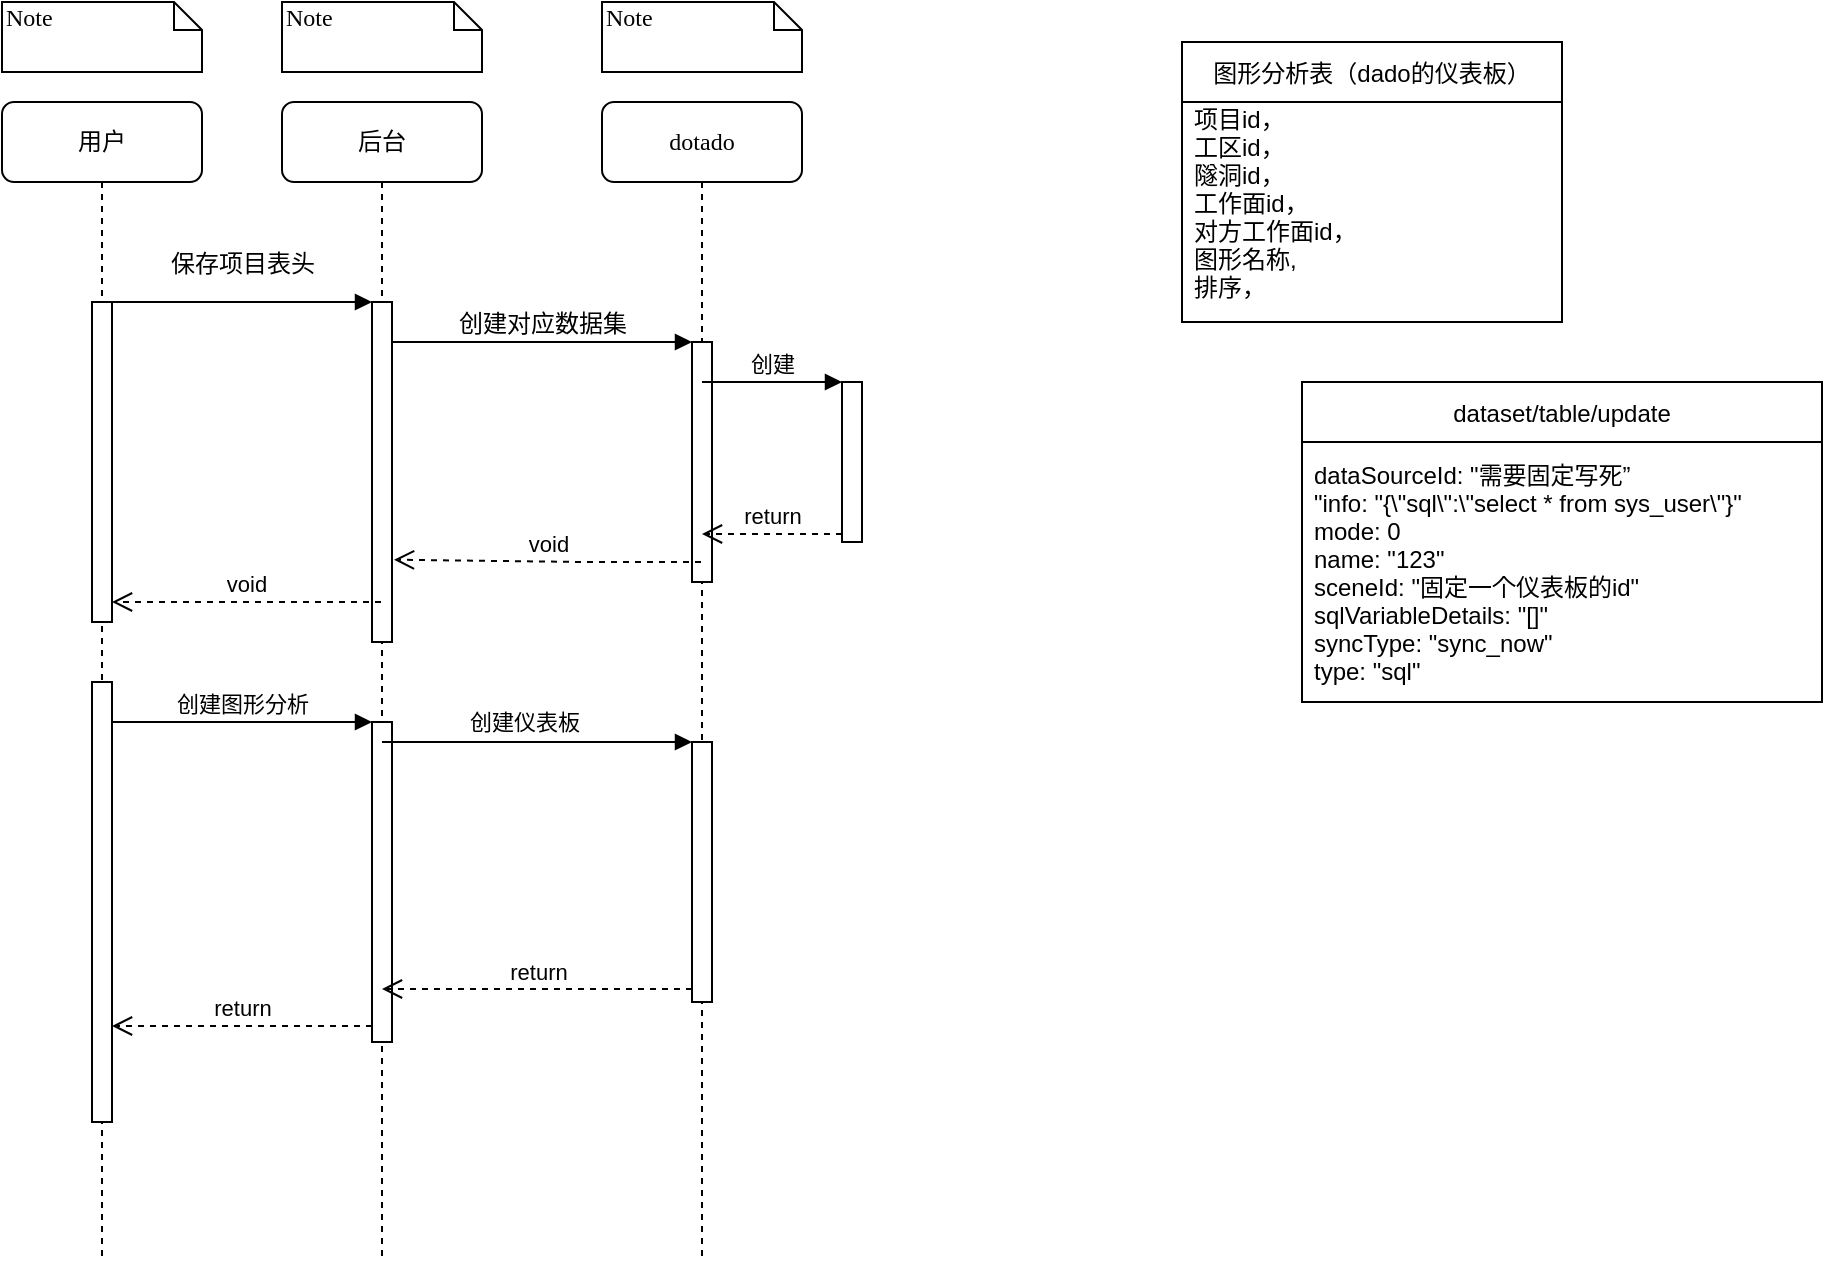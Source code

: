 <mxfile version="20.2.3" type="github">
  <diagram name="Page-1" id="13e1069c-82ec-6db2-03f1-153e76fe0fe0">
    <mxGraphModel dx="1422" dy="786" grid="1" gridSize="10" guides="1" tooltips="1" connect="1" arrows="1" fold="1" page="1" pageScale="1" pageWidth="1100" pageHeight="850" background="none" math="0" shadow="0">
      <root>
        <mxCell id="0" />
        <mxCell id="1" parent="0" />
        <mxCell id="7baba1c4bc27f4b0-2" value="后台" style="shape=umlLifeline;perimeter=lifelinePerimeter;whiteSpace=wrap;html=1;container=1;collapsible=0;recursiveResize=0;outlineConnect=0;rounded=1;shadow=0;comic=0;labelBackgroundColor=none;strokeWidth=1;fontFamily=Verdana;fontSize=12;align=center;" parent="1" vertex="1">
          <mxGeometry x="240" y="80" width="100" height="580" as="geometry" />
        </mxCell>
        <mxCell id="7baba1c4bc27f4b0-10" value="" style="html=1;points=[];perimeter=orthogonalPerimeter;rounded=0;shadow=0;comic=0;labelBackgroundColor=none;strokeWidth=1;fontFamily=Verdana;fontSize=12;align=center;" parent="7baba1c4bc27f4b0-2" vertex="1">
          <mxGeometry x="45" y="100" width="10" height="170" as="geometry" />
        </mxCell>
        <mxCell id="bvKuU-CIY2iO5g7exUE1-10" value="" style="html=1;points=[];perimeter=orthogonalPerimeter;" parent="7baba1c4bc27f4b0-2" vertex="1">
          <mxGeometry x="45" y="310" width="10" height="160" as="geometry" />
        </mxCell>
        <mxCell id="7baba1c4bc27f4b0-3" value="dotado" style="shape=umlLifeline;perimeter=lifelinePerimeter;whiteSpace=wrap;html=1;container=1;collapsible=0;recursiveResize=0;outlineConnect=0;rounded=1;shadow=0;comic=0;labelBackgroundColor=none;strokeWidth=1;fontFamily=Verdana;fontSize=12;align=center;" parent="1" vertex="1">
          <mxGeometry x="400" y="80" width="100" height="580" as="geometry" />
        </mxCell>
        <mxCell id="7baba1c4bc27f4b0-13" value="" style="html=1;points=[];perimeter=orthogonalPerimeter;rounded=0;shadow=0;comic=0;labelBackgroundColor=none;strokeWidth=1;fontFamily=Verdana;fontSize=12;align=center;" parent="7baba1c4bc27f4b0-3" vertex="1">
          <mxGeometry x="45" y="120" width="10" height="120" as="geometry" />
        </mxCell>
        <mxCell id="bvKuU-CIY2iO5g7exUE1-15" value="" style="html=1;points=[];perimeter=orthogonalPerimeter;" parent="7baba1c4bc27f4b0-3" vertex="1">
          <mxGeometry x="45" y="320" width="10" height="130" as="geometry" />
        </mxCell>
        <mxCell id="7baba1c4bc27f4b0-8" value="用户" style="shape=umlLifeline;perimeter=lifelinePerimeter;whiteSpace=wrap;html=1;container=1;collapsible=0;recursiveResize=0;outlineConnect=0;rounded=1;shadow=0;comic=0;labelBackgroundColor=none;strokeWidth=1;fontFamily=Verdana;fontSize=12;align=center;" parent="1" vertex="1">
          <mxGeometry x="100" y="80" width="100" height="580" as="geometry" />
        </mxCell>
        <mxCell id="7baba1c4bc27f4b0-9" value="" style="html=1;points=[];perimeter=orthogonalPerimeter;rounded=0;shadow=0;comic=0;labelBackgroundColor=none;strokeWidth=1;fontFamily=Verdana;fontSize=12;align=center;" parent="7baba1c4bc27f4b0-8" vertex="1">
          <mxGeometry x="45" y="100" width="10" height="160" as="geometry" />
        </mxCell>
        <mxCell id="bvKuU-CIY2iO5g7exUE1-7" value="" style="html=1;points=[];perimeter=orthogonalPerimeter;" parent="7baba1c4bc27f4b0-8" vertex="1">
          <mxGeometry x="45" y="290" width="10" height="220" as="geometry" />
        </mxCell>
        <mxCell id="7baba1c4bc27f4b0-11" value="保存项目表头" style="html=1;verticalAlign=bottom;endArrow=block;entryX=0;entryY=0;labelBackgroundColor=none;fontFamily=Verdana;fontSize=12;edgeStyle=elbowEdgeStyle;elbow=vertical;" parent="1" source="7baba1c4bc27f4b0-9" target="7baba1c4bc27f4b0-10" edge="1">
          <mxGeometry y="10" relative="1" as="geometry">
            <mxPoint x="220" y="190" as="sourcePoint" />
            <mxPoint as="offset" />
          </mxGeometry>
        </mxCell>
        <mxCell id="7baba1c4bc27f4b0-14" value="创建对应数据集" style="html=1;verticalAlign=bottom;endArrow=block;entryX=0;entryY=0;labelBackgroundColor=none;fontFamily=Verdana;fontSize=12;edgeStyle=elbowEdgeStyle;elbow=vertical;" parent="1" source="7baba1c4bc27f4b0-10" target="7baba1c4bc27f4b0-13" edge="1">
          <mxGeometry relative="1" as="geometry">
            <mxPoint x="370" y="200" as="sourcePoint" />
            <mxPoint as="offset" />
          </mxGeometry>
        </mxCell>
        <mxCell id="7baba1c4bc27f4b0-40" value="Note" style="shape=note;whiteSpace=wrap;html=1;size=14;verticalAlign=top;align=left;spacingTop=-6;rounded=0;shadow=0;comic=0;labelBackgroundColor=none;strokeWidth=1;fontFamily=Verdana;fontSize=12" parent="1" vertex="1">
          <mxGeometry x="100" y="30" width="100" height="35" as="geometry" />
        </mxCell>
        <mxCell id="7baba1c4bc27f4b0-41" value="Note" style="shape=note;whiteSpace=wrap;html=1;size=14;verticalAlign=top;align=left;spacingTop=-6;rounded=0;shadow=0;comic=0;labelBackgroundColor=none;strokeWidth=1;fontFamily=Verdana;fontSize=12" parent="1" vertex="1">
          <mxGeometry x="240" y="30" width="100" height="35" as="geometry" />
        </mxCell>
        <mxCell id="7baba1c4bc27f4b0-42" value="Note" style="shape=note;whiteSpace=wrap;html=1;size=14;verticalAlign=top;align=left;spacingTop=-6;rounded=0;shadow=0;comic=0;labelBackgroundColor=none;strokeWidth=1;fontFamily=Verdana;fontSize=12" parent="1" vertex="1">
          <mxGeometry x="400" y="30" width="100" height="35" as="geometry" />
        </mxCell>
        <mxCell id="bvKuU-CIY2iO5g7exUE1-5" value="void" style="html=1;verticalAlign=bottom;endArrow=open;dashed=1;endSize=8;rounded=0;entryX=1.1;entryY=0.758;entryDx=0;entryDy=0;entryPerimeter=0;" parent="1" source="7baba1c4bc27f4b0-3" target="7baba1c4bc27f4b0-10" edge="1">
          <mxGeometry relative="1" as="geometry">
            <mxPoint x="440" y="270" as="sourcePoint" />
            <mxPoint x="360" y="270" as="targetPoint" />
            <Array as="points">
              <mxPoint x="390" y="310" />
            </Array>
          </mxGeometry>
        </mxCell>
        <mxCell id="bvKuU-CIY2iO5g7exUE1-11" value="创建图形分析" style="html=1;verticalAlign=bottom;endArrow=block;entryX=0;entryY=0;rounded=0;" parent="1" source="bvKuU-CIY2iO5g7exUE1-7" target="bvKuU-CIY2iO5g7exUE1-10" edge="1">
          <mxGeometry relative="1" as="geometry">
            <mxPoint x="215" y="390" as="sourcePoint" />
          </mxGeometry>
        </mxCell>
        <mxCell id="bvKuU-CIY2iO5g7exUE1-12" value="return" style="html=1;verticalAlign=bottom;endArrow=open;dashed=1;endSize=8;exitX=0;exitY=0.95;rounded=0;" parent="1" source="bvKuU-CIY2iO5g7exUE1-10" target="bvKuU-CIY2iO5g7exUE1-7" edge="1">
          <mxGeometry relative="1" as="geometry">
            <mxPoint x="215" y="466" as="targetPoint" />
          </mxGeometry>
        </mxCell>
        <mxCell id="bvKuU-CIY2iO5g7exUE1-16" value="" style="html=1;verticalAlign=bottom;endArrow=block;entryX=0;entryY=0;rounded=0;" parent="1" target="bvKuU-CIY2iO5g7exUE1-15" edge="1">
          <mxGeometry relative="1" as="geometry">
            <mxPoint x="290" y="400" as="sourcePoint" />
            <Array as="points">
              <mxPoint x="370" y="400" />
            </Array>
          </mxGeometry>
        </mxCell>
        <mxCell id="bvKuU-CIY2iO5g7exUE1-24" value="创建仪表板" style="edgeLabel;html=1;align=center;verticalAlign=middle;resizable=0;points=[];" parent="bvKuU-CIY2iO5g7exUE1-16" vertex="1" connectable="0">
          <mxGeometry x="-0.338" y="-1" relative="1" as="geometry">
            <mxPoint x="19" y="-11" as="offset" />
          </mxGeometry>
        </mxCell>
        <mxCell id="bvKuU-CIY2iO5g7exUE1-17" value="return" style="html=1;verticalAlign=bottom;endArrow=open;dashed=1;endSize=8;exitX=0;exitY=0.95;rounded=0;" parent="1" source="bvKuU-CIY2iO5g7exUE1-15" target="7baba1c4bc27f4b0-2" edge="1">
          <mxGeometry relative="1" as="geometry">
            <mxPoint x="375" y="466" as="targetPoint" />
          </mxGeometry>
        </mxCell>
        <mxCell id="bvKuU-CIY2iO5g7exUE1-20" value="图形分析表（dado的仪表板）" style="swimlane;fontStyle=0;childLayout=stackLayout;horizontal=1;startSize=30;horizontalStack=0;resizeParent=1;resizeParentMax=0;resizeLast=0;collapsible=1;marginBottom=0;" parent="1" vertex="1">
          <mxGeometry x="690" y="50" width="190" height="140" as="geometry" />
        </mxCell>
        <mxCell id="bvKuU-CIY2iO5g7exUE1-21" value="项目id，&#xa;工区id，&#xa;隧洞id，&#xa;工作面id，&#xa;对方工作面id，&#xa;图形名称,&#xa;排序，&#xa;" style="text;strokeColor=none;fillColor=none;align=left;verticalAlign=middle;spacingLeft=4;spacingRight=4;overflow=hidden;points=[[0,0.5],[1,0.5]];portConstraint=eastwest;rotatable=0;" parent="bvKuU-CIY2iO5g7exUE1-20" vertex="1">
          <mxGeometry y="30" width="190" height="110" as="geometry" />
        </mxCell>
        <mxCell id="bvKuU-CIY2iO5g7exUE1-25" value="" style="html=1;points=[];perimeter=orthogonalPerimeter;" parent="1" vertex="1">
          <mxGeometry x="520" y="220" width="10" height="80" as="geometry" />
        </mxCell>
        <mxCell id="bvKuU-CIY2iO5g7exUE1-26" value="创建" style="html=1;verticalAlign=bottom;endArrow=block;entryX=0;entryY=0;rounded=0;" parent="1" source="7baba1c4bc27f4b0-3" target="bvKuU-CIY2iO5g7exUE1-25" edge="1">
          <mxGeometry relative="1" as="geometry">
            <mxPoint x="450" y="220" as="sourcePoint" />
          </mxGeometry>
        </mxCell>
        <mxCell id="bvKuU-CIY2iO5g7exUE1-27" value="return" style="html=1;verticalAlign=bottom;endArrow=open;dashed=1;endSize=8;exitX=0;exitY=0.95;rounded=0;" parent="1" source="bvKuU-CIY2iO5g7exUE1-25" target="7baba1c4bc27f4b0-3" edge="1">
          <mxGeometry relative="1" as="geometry">
            <mxPoint x="450" y="296" as="targetPoint" />
            <Array as="points">
              <mxPoint x="480" y="296" />
            </Array>
          </mxGeometry>
        </mxCell>
        <mxCell id="bvKuU-CIY2iO5g7exUE1-6" value="void" style="html=1;verticalAlign=bottom;endArrow=open;dashed=1;endSize=8;rounded=0;" parent="1" source="7baba1c4bc27f4b0-2" target="7baba1c4bc27f4b0-9" edge="1">
          <mxGeometry relative="1" as="geometry">
            <mxPoint x="230" y="250" as="sourcePoint" />
            <mxPoint x="150" y="250" as="targetPoint" />
            <Array as="points">
              <mxPoint x="210" y="330" />
            </Array>
          </mxGeometry>
        </mxCell>
        <mxCell id="bvKuU-CIY2iO5g7exUE1-29" value="dataset/table/update" style="swimlane;fontStyle=0;childLayout=stackLayout;horizontal=1;startSize=30;horizontalStack=0;resizeParent=1;resizeParentMax=0;resizeLast=0;collapsible=1;marginBottom=0;" parent="1" vertex="1">
          <mxGeometry x="750" y="220" width="260" height="160" as="geometry">
            <mxRectangle x="770" y="310" width="150" height="30" as="alternateBounds" />
          </mxGeometry>
        </mxCell>
        <mxCell id="bvKuU-CIY2iO5g7exUE1-31" value="dataSourceId: &quot;需要固定写死”&#xa;&quot;info: &quot;{\&quot;sql\&quot;:\&quot;select * from sys_user\&quot;}&quot;&#xa;mode: 0&#xa;name: &quot;123&quot;&#xa;sceneId: &quot;固定一个仪表板的id&quot;&#xa;sqlVariableDetails: &quot;[]&quot;&#xa;syncType: &quot;sync_now&quot;&#xa;type: &quot;sql&quot;" style="text;strokeColor=none;fillColor=none;align=left;verticalAlign=middle;spacingLeft=4;spacingRight=4;overflow=hidden;points=[[0,0.5],[1,0.5]];portConstraint=eastwest;rotatable=0;" parent="bvKuU-CIY2iO5g7exUE1-29" vertex="1">
          <mxGeometry y="30" width="260" height="130" as="geometry" />
        </mxCell>
      </root>
    </mxGraphModel>
  </diagram>
</mxfile>
